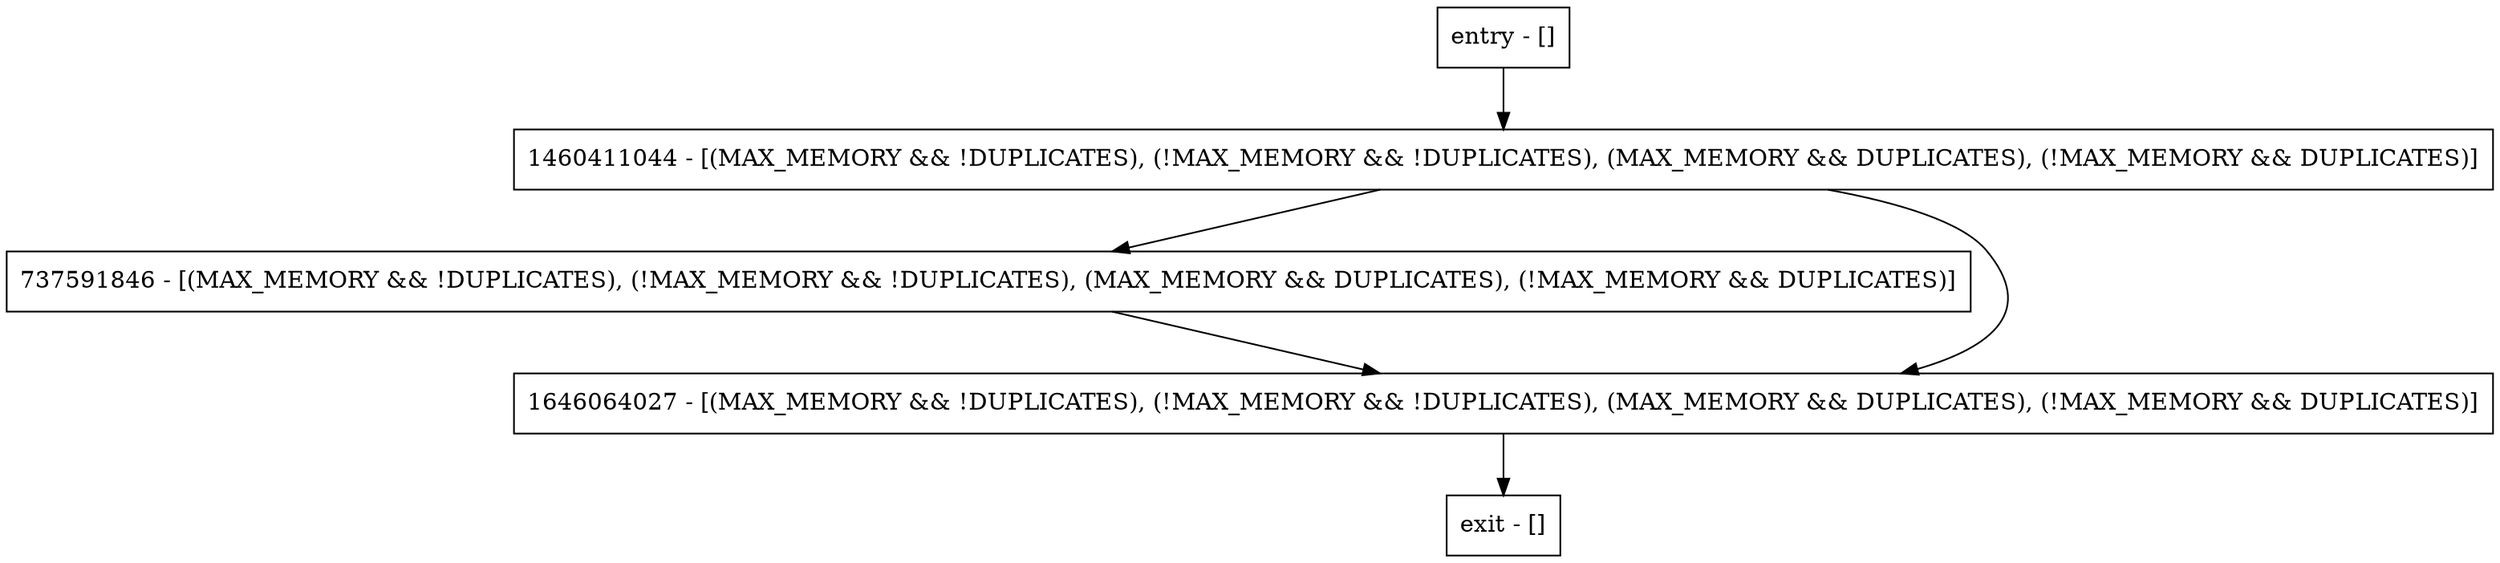 digraph setSortedDuplicatesVoid {
node [shape=record];
entry [label="entry - []"];
exit [label="exit - []"];
737591846 [label="737591846 - [(MAX_MEMORY && !DUPLICATES), (!MAX_MEMORY && !DUPLICATES), (MAX_MEMORY && DUPLICATES), (!MAX_MEMORY && DUPLICATES)]"];
1646064027 [label="1646064027 - [(MAX_MEMORY && !DUPLICATES), (!MAX_MEMORY && !DUPLICATES), (MAX_MEMORY && DUPLICATES), (!MAX_MEMORY && DUPLICATES)]"];
1460411044 [label="1460411044 - [(MAX_MEMORY && !DUPLICATES), (!MAX_MEMORY && !DUPLICATES), (MAX_MEMORY && DUPLICATES), (!MAX_MEMORY && DUPLICATES)]"];
entry;
exit;
entry -> 1460411044;
737591846 -> 1646064027;
1646064027 -> exit;
1460411044 -> 737591846;
1460411044 -> 1646064027;
}
